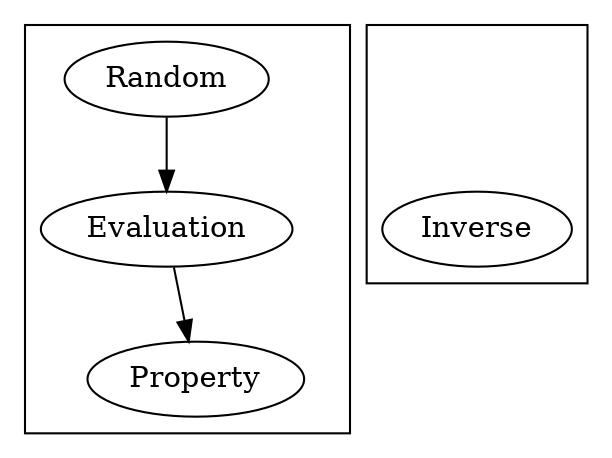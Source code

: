 digraph {
    subgraph cluster_0 {
        Input[label="Random" class="disabled"]
        Evaluation
        Analysis[label="Property"]
    }

    subgraph cluster_1 {
        Invis[style=invis]
        Inverse
    }

    Input -> Invis[constraint=false style=invis]
    Invis -> Inverse[style=invis]

    Input -> Evaluation[class="disabled"]
    Evaluation -> Analysis
    Evaluation -> Inverse[constraint=false style=invis]
    Inverse -> Analysis[style=invis]
    Input -> Analysis[constraint=false style=invis]
}
